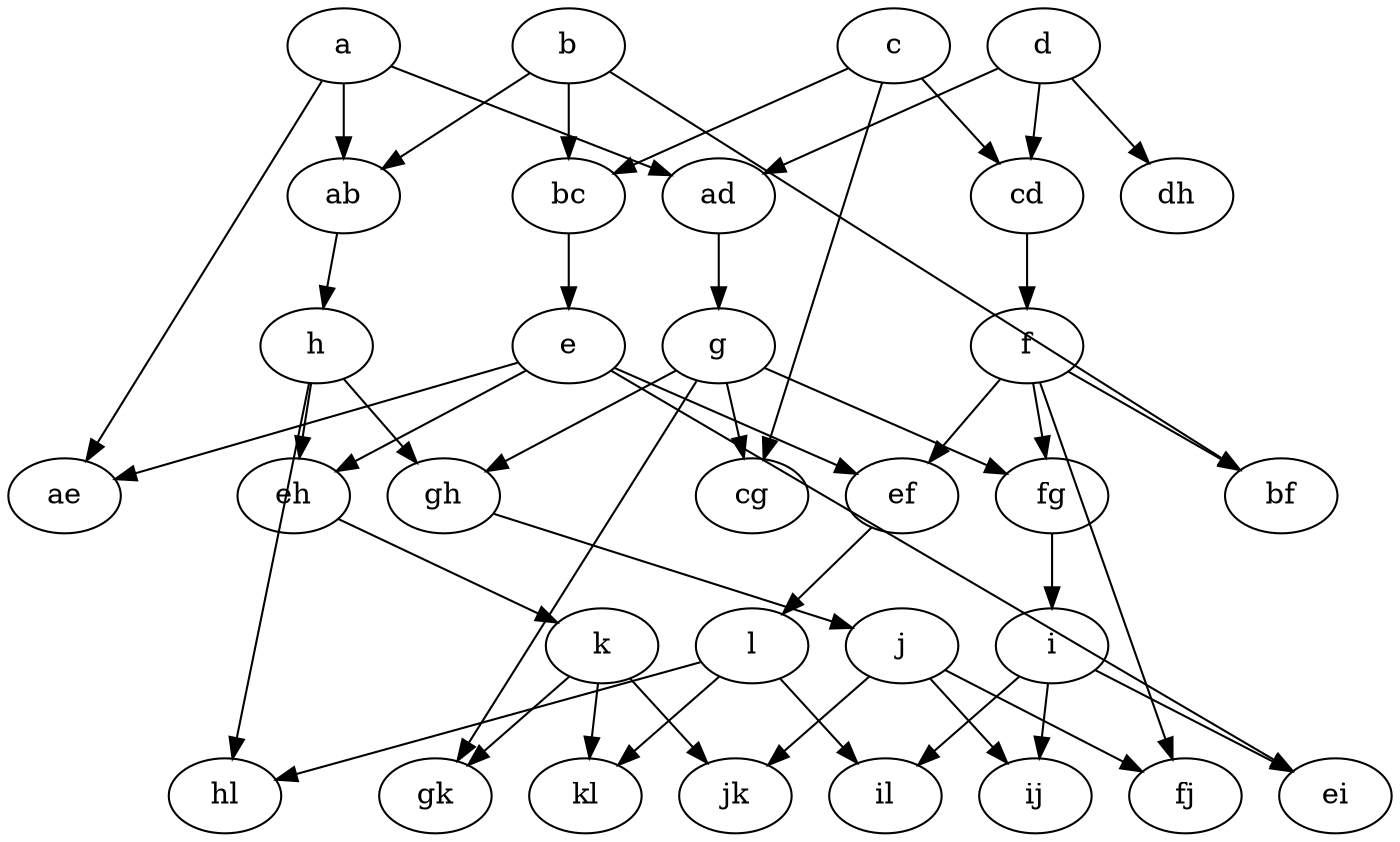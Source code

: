 digraph RECURSIVE {
    splines=line;

    a -> {ab ad ae}
    b -> {ab bc bf}
    c -> {bc cd cg}
    d -> {cd ad dh}
    e -> {ef eh ae ei}
    f -> {ef fg bf fj}
    g -> {fg gh cg gk}
    h -> {eh gh hl hl}
    i -> {ij il ei}
    j -> {ij jk fj}
    k -> {jk kl gk}
    l -> {il kl hl}

    ab -> h
    bc -> e
    cd -> f
    ad -> g

    ef -> l
    fg -> i
    gh -> j
    eh -> k
}